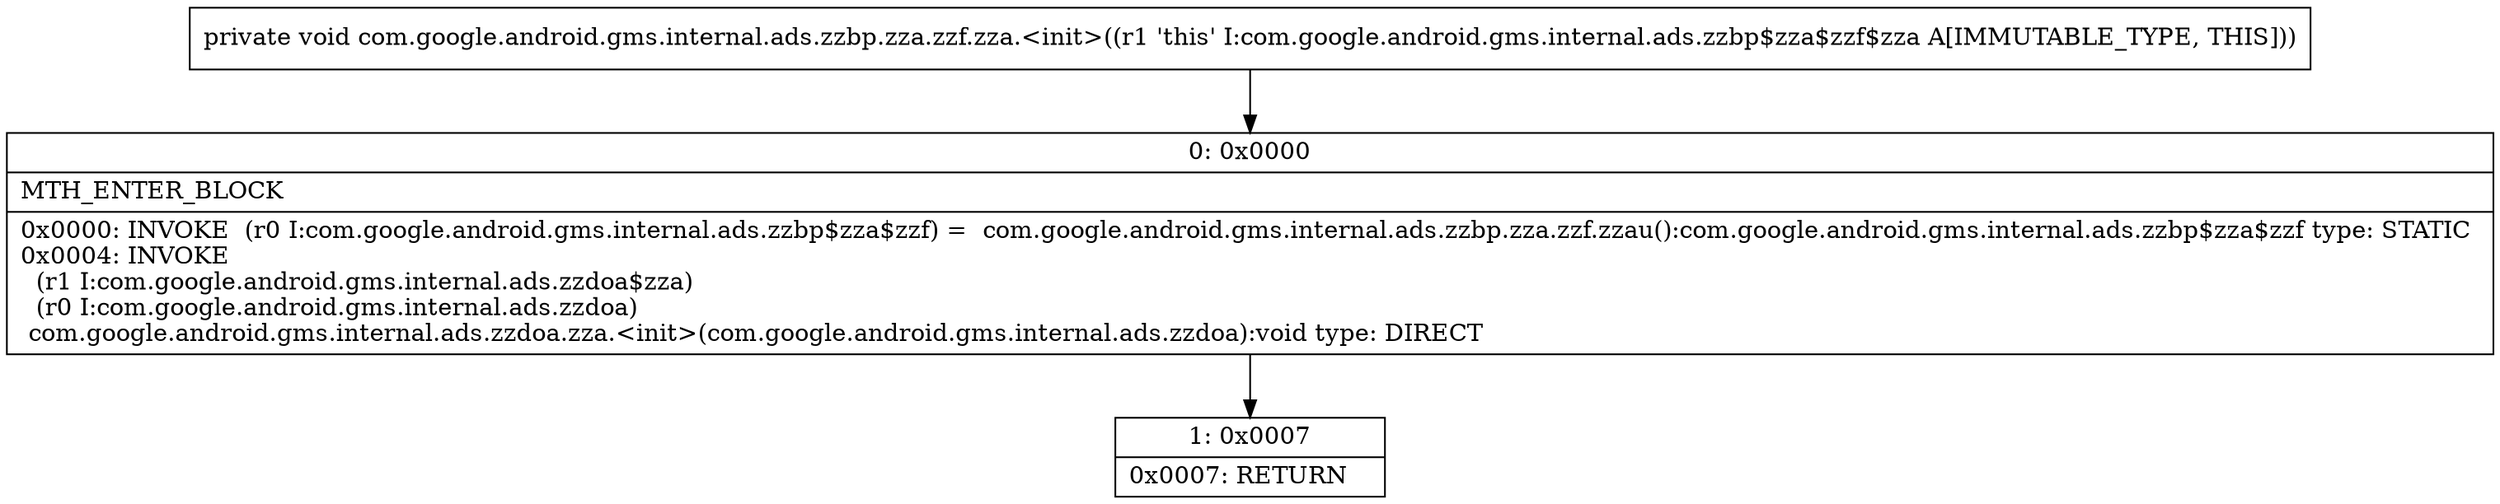 digraph "CFG forcom.google.android.gms.internal.ads.zzbp.zza.zzf.zza.\<init\>()V" {
Node_0 [shape=record,label="{0\:\ 0x0000|MTH_ENTER_BLOCK\l|0x0000: INVOKE  (r0 I:com.google.android.gms.internal.ads.zzbp$zza$zzf) =  com.google.android.gms.internal.ads.zzbp.zza.zzf.zzau():com.google.android.gms.internal.ads.zzbp$zza$zzf type: STATIC \l0x0004: INVOKE  \l  (r1 I:com.google.android.gms.internal.ads.zzdoa$zza)\l  (r0 I:com.google.android.gms.internal.ads.zzdoa)\l com.google.android.gms.internal.ads.zzdoa.zza.\<init\>(com.google.android.gms.internal.ads.zzdoa):void type: DIRECT \l}"];
Node_1 [shape=record,label="{1\:\ 0x0007|0x0007: RETURN   \l}"];
MethodNode[shape=record,label="{private void com.google.android.gms.internal.ads.zzbp.zza.zzf.zza.\<init\>((r1 'this' I:com.google.android.gms.internal.ads.zzbp$zza$zzf$zza A[IMMUTABLE_TYPE, THIS])) }"];
MethodNode -> Node_0;
Node_0 -> Node_1;
}

